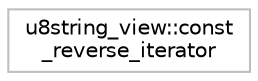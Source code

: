 digraph "Graphical Class Hierarchy"
{
 // LATEX_PDF_SIZE
  edge [fontname="Helvetica",fontsize="10",labelfontname="Helvetica",labelfontsize="10"];
  node [fontname="Helvetica",fontsize="10",shape=record];
  rankdir="LR";
  Node0 [label="u8string_view::const\l_reverse_iterator",height=0.2,width=0.4,color="grey75", fillcolor="white", style="filled",tooltip="STL iterator class."];
}
